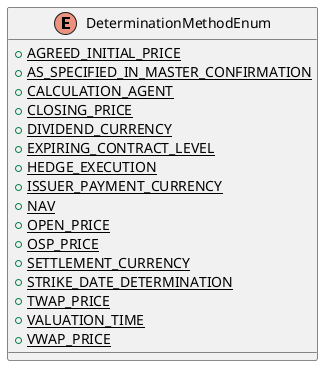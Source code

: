 @startuml

    enum DeterminationMethodEnum [[DeterminationMethodEnum.html]] {
        {static} +AGREED_INITIAL_PRICE
        {static} +AS_SPECIFIED_IN_MASTER_CONFIRMATION
        {static} +CALCULATION_AGENT
        {static} +CLOSING_PRICE
        {static} +DIVIDEND_CURRENCY
        {static} +EXPIRING_CONTRACT_LEVEL
        {static} +HEDGE_EXECUTION
        {static} +ISSUER_PAYMENT_CURRENCY
        {static} +NAV
        {static} +OPEN_PRICE
        {static} +OSP_PRICE
        {static} +SETTLEMENT_CURRENCY
        {static} +STRIKE_DATE_DETERMINATION
        {static} +TWAP_PRICE
        {static} +VALUATION_TIME
        {static} +VWAP_PRICE
    }

@enduml
